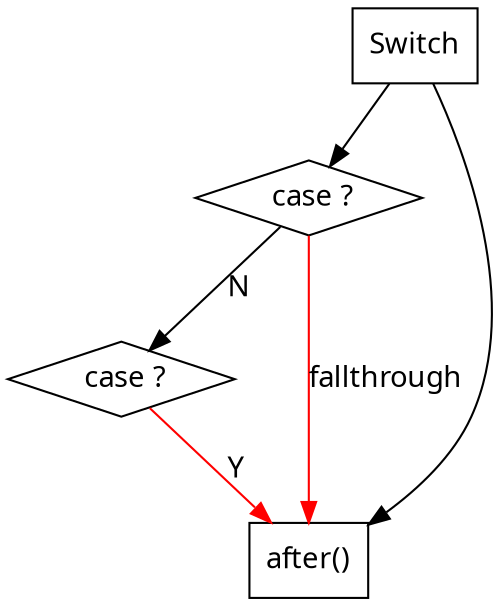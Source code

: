 digraph G_7 {
  node [
    shape = rect;
    fontname = "Handlee";
  ]
  edge [
    fontname = "Handlee";
  ]
  bgcolor = transparent;
  fontname = "Handlee";
  compound = true;
  s_97 [
    class = "switch";
    label = "Switch";
    fillcolor = white;
    style = filled;
  ];
  case_98 [
    class = "switchCase";
    label = " case ?";
    fillcolor = white;
    shape = diamond;
    style = filled;
  ];
  case_99 [
    class = "switchCase";
    label = " case ?";
    fillcolor = white;
    shape = diamond;
    style = filled;
  ];
  s_102_2 [
    class = "methodInvocation";
    label = "after()";
    fillcolor = white;
    style = filled;
  ];
  s_97 -> case_98;
  s_97 -> s_102_2;
  case_98 -> case_99 [
    label="N";
  ];
  case_99 -> s_102_2 [
    label="Y";
    color = red;
  ];
  case_98 -> s_102_2 [
    label="fallthrough";
    color = red;
  ];

}

